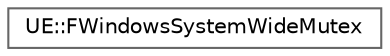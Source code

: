 digraph "Graphical Class Hierarchy"
{
 // INTERACTIVE_SVG=YES
 // LATEX_PDF_SIZE
  bgcolor="transparent";
  edge [fontname=Helvetica,fontsize=10,labelfontname=Helvetica,labelfontsize=10];
  node [fontname=Helvetica,fontsize=10,shape=box,height=0.2,width=0.4];
  rankdir="LR";
  Node0 [id="Node000000",label="UE::FWindowsSystemWideMutex",height=0.2,width=0.4,color="grey40", fillcolor="white", style="filled",URL="$d0/d54/classUE_1_1FWindowsSystemWideMutex.html",tooltip="A system-wide mutex for Windows."];
}
